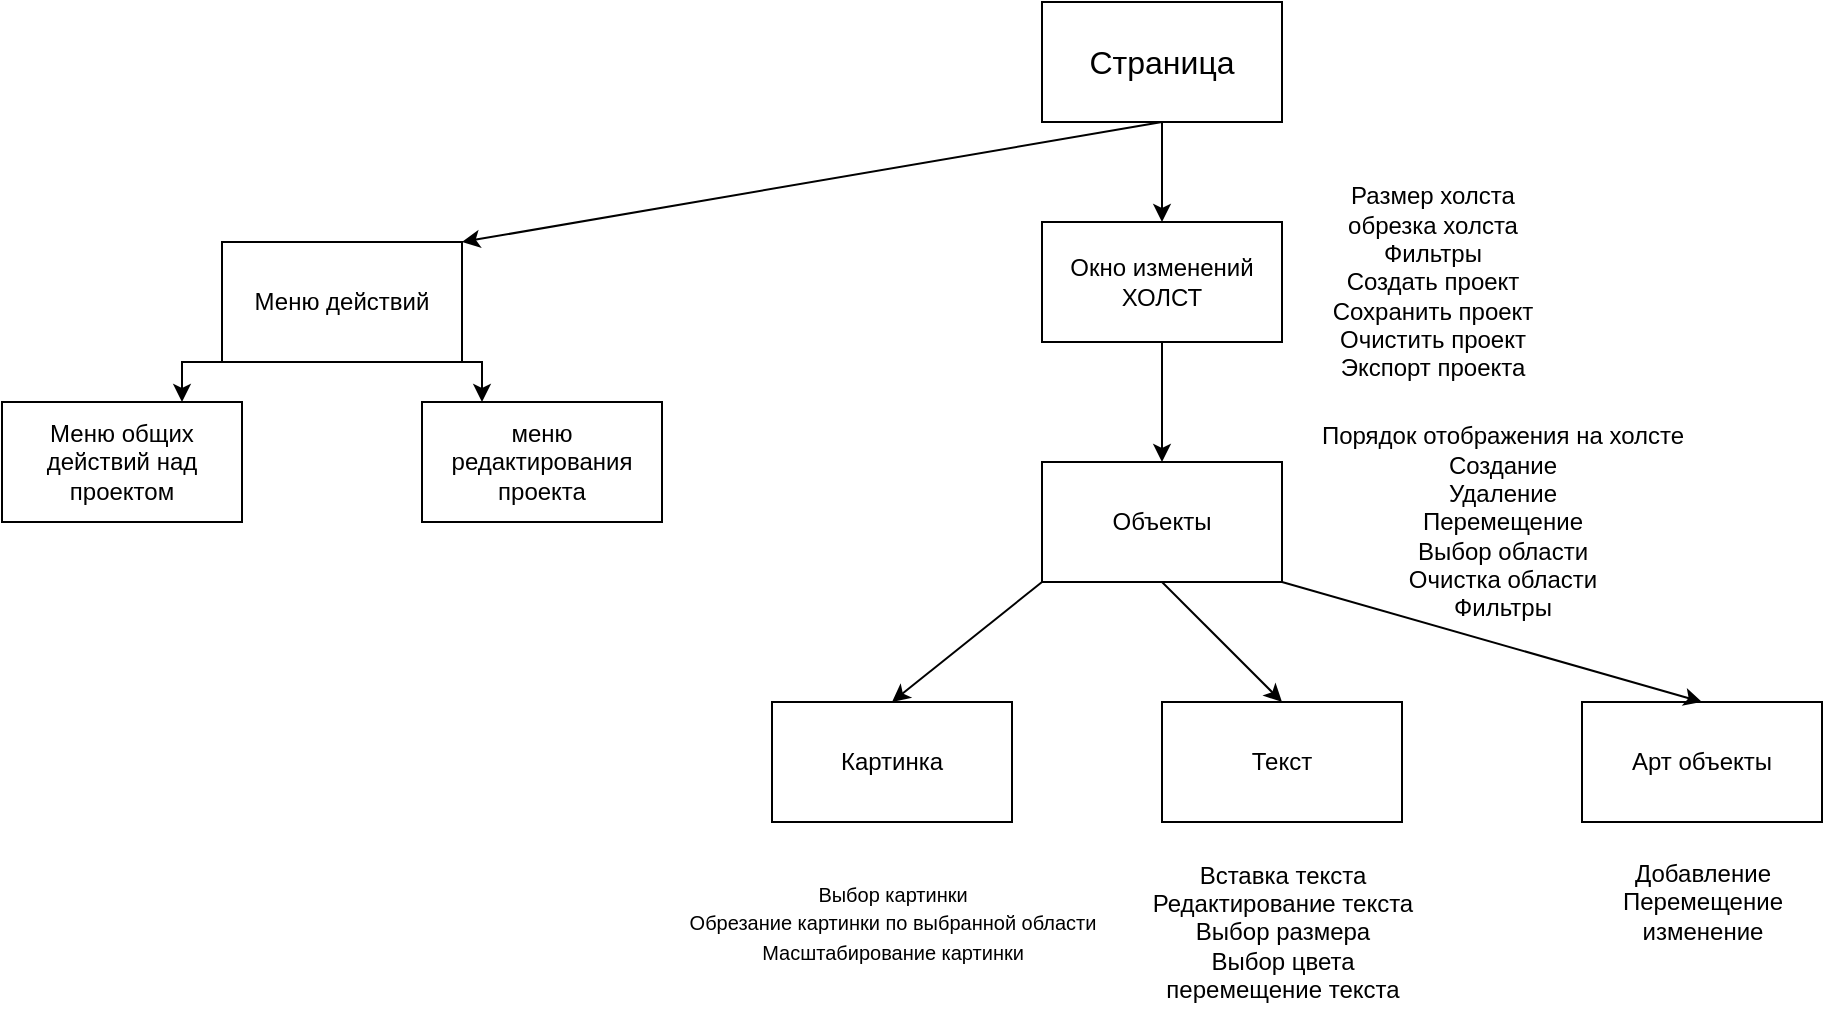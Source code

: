 <mxfile version="21.7.4" type="github">
  <diagram name="Страница — 1" id="YU0tO5HvDjDre46A8e69">
    <mxGraphModel dx="1036" dy="526" grid="1" gridSize="10" guides="1" tooltips="1" connect="1" arrows="1" fold="1" page="1" pageScale="1" pageWidth="827" pageHeight="1169" math="0" shadow="0">
      <root>
        <mxCell id="0" />
        <mxCell id="1" parent="0" />
        <mxCell id="evJcEJ3KG3SUG8nfOCRY-1" value="&lt;font size=&quot;3&quot;&gt;Страница&lt;/font&gt;" style="rounded=0;whiteSpace=wrap;html=1;" parent="1" vertex="1">
          <mxGeometry x="520" width="120" height="60" as="geometry" />
        </mxCell>
        <mxCell id="evJcEJ3KG3SUG8nfOCRY-2" value="" style="endArrow=classic;html=1;rounded=0;exitX=0.5;exitY=1;exitDx=0;exitDy=0;entryX=1;entryY=0;entryDx=0;entryDy=0;" parent="1" source="evJcEJ3KG3SUG8nfOCRY-1" target="evJcEJ3KG3SUG8nfOCRY-3" edge="1">
          <mxGeometry width="50" height="50" relative="1" as="geometry">
            <mxPoint x="390" y="400" as="sourcePoint" />
            <mxPoint x="160" y="160" as="targetPoint" />
          </mxGeometry>
        </mxCell>
        <mxCell id="evJcEJ3KG3SUG8nfOCRY-25" style="edgeStyle=orthogonalEdgeStyle;rounded=0;orthogonalLoop=1;jettySize=auto;html=1;exitX=1;exitY=1;exitDx=0;exitDy=0;entryX=0.25;entryY=0;entryDx=0;entryDy=0;" parent="1" source="evJcEJ3KG3SUG8nfOCRY-3" target="evJcEJ3KG3SUG8nfOCRY-9" edge="1">
          <mxGeometry relative="1" as="geometry" />
        </mxCell>
        <mxCell id="evJcEJ3KG3SUG8nfOCRY-26" style="edgeStyle=orthogonalEdgeStyle;rounded=0;orthogonalLoop=1;jettySize=auto;html=1;exitX=0;exitY=1;exitDx=0;exitDy=0;entryX=0.75;entryY=0;entryDx=0;entryDy=0;" parent="1" source="evJcEJ3KG3SUG8nfOCRY-3" target="evJcEJ3KG3SUG8nfOCRY-8" edge="1">
          <mxGeometry relative="1" as="geometry" />
        </mxCell>
        <mxCell id="evJcEJ3KG3SUG8nfOCRY-3" value="Меню действий" style="rounded=0;whiteSpace=wrap;html=1;" parent="1" vertex="1">
          <mxGeometry x="110" y="120" width="120" height="60" as="geometry" />
        </mxCell>
        <mxCell id="evJcEJ3KG3SUG8nfOCRY-4" value="Окно изменений&lt;br&gt;ХОЛСТ" style="rounded=0;whiteSpace=wrap;html=1;" parent="1" vertex="1">
          <mxGeometry x="520" y="110" width="120" height="60" as="geometry" />
        </mxCell>
        <mxCell id="evJcEJ3KG3SUG8nfOCRY-5" value="" style="endArrow=classic;html=1;rounded=0;exitX=0.5;exitY=1;exitDx=0;exitDy=0;entryX=0.5;entryY=0;entryDx=0;entryDy=0;" parent="1" source="evJcEJ3KG3SUG8nfOCRY-1" target="evJcEJ3KG3SUG8nfOCRY-4" edge="1">
          <mxGeometry width="50" height="50" relative="1" as="geometry">
            <mxPoint x="390" y="400" as="sourcePoint" />
            <mxPoint x="440" y="350" as="targetPoint" />
          </mxGeometry>
        </mxCell>
        <mxCell id="evJcEJ3KG3SUG8nfOCRY-8" value="Меню общих действий над проектом" style="rounded=0;whiteSpace=wrap;html=1;" parent="1" vertex="1">
          <mxGeometry y="200" width="120" height="60" as="geometry" />
        </mxCell>
        <mxCell id="evJcEJ3KG3SUG8nfOCRY-9" value="меню редактирования проекта" style="rounded=0;whiteSpace=wrap;html=1;" parent="1" vertex="1">
          <mxGeometry x="210" y="200" width="120" height="60" as="geometry" />
        </mxCell>
        <mxCell id="evJcEJ3KG3SUG8nfOCRY-11" value="Картинка" style="rounded=0;whiteSpace=wrap;html=1;" parent="1" vertex="1">
          <mxGeometry x="385" y="350" width="120" height="60" as="geometry" />
        </mxCell>
        <mxCell id="evJcEJ3KG3SUG8nfOCRY-12" value="Текст" style="rounded=0;whiteSpace=wrap;html=1;" parent="1" vertex="1">
          <mxGeometry x="580" y="350" width="120" height="60" as="geometry" />
        </mxCell>
        <mxCell id="evJcEJ3KG3SUG8nfOCRY-13" value="&lt;font style=&quot;font-size: 10px;&quot;&gt;Выбор картинки&lt;br&gt;Обрезание картинки по выбранной области&lt;br&gt;Масштабирование картинки&lt;/font&gt;" style="text;html=1;align=center;verticalAlign=middle;resizable=0;points=[];autosize=1;strokeColor=none;fillColor=none;" parent="1" vertex="1">
          <mxGeometry x="330" y="430" width="230" height="60" as="geometry" />
        </mxCell>
        <mxCell id="evJcEJ3KG3SUG8nfOCRY-16" value="Вставка текста&lt;br&gt;Редактирование текста&lt;br&gt;Выбор размера&lt;br&gt;Выбор цвета&lt;br&gt;перемещение текста" style="text;html=1;align=center;verticalAlign=middle;resizable=0;points=[];autosize=1;strokeColor=none;fillColor=none;" parent="1" vertex="1">
          <mxGeometry x="565" y="420" width="150" height="90" as="geometry" />
        </mxCell>
        <mxCell id="evJcEJ3KG3SUG8nfOCRY-17" value="Арт объекты" style="rounded=0;whiteSpace=wrap;html=1;" parent="1" vertex="1">
          <mxGeometry x="790" y="350" width="120" height="60" as="geometry" />
        </mxCell>
        <mxCell id="evJcEJ3KG3SUG8nfOCRY-18" value="Добавление&lt;br&gt;Перемещение&lt;br&gt;изменение" style="text;html=1;align=center;verticalAlign=middle;resizable=0;points=[];autosize=1;strokeColor=none;fillColor=none;" parent="1" vertex="1">
          <mxGeometry x="800" y="420" width="100" height="60" as="geometry" />
        </mxCell>
        <mxCell id="evJcEJ3KG3SUG8nfOCRY-19" value="" style="endArrow=classic;html=1;rounded=0;entryX=0.5;entryY=0;entryDx=0;entryDy=0;exitX=1;exitY=1;exitDx=0;exitDy=0;" parent="1" source="k17kyDBYMKcJCTnTo_Ta-1" target="evJcEJ3KG3SUG8nfOCRY-17" edge="1">
          <mxGeometry width="50" height="50" relative="1" as="geometry">
            <mxPoint x="620" y="190" as="sourcePoint" />
            <mxPoint x="670" y="140" as="targetPoint" />
          </mxGeometry>
        </mxCell>
        <mxCell id="evJcEJ3KG3SUG8nfOCRY-20" value="" style="endArrow=classic;html=1;rounded=0;entryX=0.5;entryY=0;entryDx=0;entryDy=0;exitX=0.5;exitY=1;exitDx=0;exitDy=0;" parent="1" source="k17kyDBYMKcJCTnTo_Ta-1" target="evJcEJ3KG3SUG8nfOCRY-12" edge="1">
          <mxGeometry width="50" height="50" relative="1" as="geometry">
            <mxPoint x="620" y="190" as="sourcePoint" />
            <mxPoint x="670" y="140" as="targetPoint" />
          </mxGeometry>
        </mxCell>
        <mxCell id="evJcEJ3KG3SUG8nfOCRY-21" value="" style="endArrow=classic;html=1;rounded=0;exitX=0;exitY=1;exitDx=0;exitDy=0;entryX=0.5;entryY=0;entryDx=0;entryDy=0;" parent="1" source="k17kyDBYMKcJCTnTo_Ta-1" target="evJcEJ3KG3SUG8nfOCRY-11" edge="1">
          <mxGeometry width="50" height="50" relative="1" as="geometry">
            <mxPoint x="620" y="190" as="sourcePoint" />
            <mxPoint x="670" y="140" as="targetPoint" />
          </mxGeometry>
        </mxCell>
        <mxCell id="evJcEJ3KG3SUG8nfOCRY-23" value="Размер холста&lt;br&gt;обрезка холста&lt;br&gt;Фильтры&lt;br&gt;Создать проект&lt;br style=&quot;border-color: var(--border-color);&quot;&gt;Сохранить проект&lt;br style=&quot;border-color: var(--border-color);&quot;&gt;Очистить проект&lt;br style=&quot;border-color: var(--border-color);&quot;&gt;Экспорт проекта" style="text;html=1;align=center;verticalAlign=middle;resizable=0;points=[];autosize=1;strokeColor=none;fillColor=none;" parent="1" vertex="1">
          <mxGeometry x="655" y="85" width="120" height="110" as="geometry" />
        </mxCell>
        <mxCell id="k17kyDBYMKcJCTnTo_Ta-1" value="Объекты" style="rounded=0;whiteSpace=wrap;html=1;" vertex="1" parent="1">
          <mxGeometry x="520" y="230" width="120" height="60" as="geometry" />
        </mxCell>
        <mxCell id="k17kyDBYMKcJCTnTo_Ta-2" value="Порядок отображения на холсте&lt;br&gt;Создание&lt;br&gt;Удаление&lt;br&gt;Перемещение&lt;br&gt;Выбор области&lt;br&gt;Очистка области&lt;br&gt;Фильтры" style="text;html=1;align=center;verticalAlign=middle;resizable=0;points=[];autosize=1;strokeColor=none;fillColor=none;" vertex="1" parent="1">
          <mxGeometry x="650" y="205" width="200" height="110" as="geometry" />
        </mxCell>
        <mxCell id="k17kyDBYMKcJCTnTo_Ta-3" value="" style="endArrow=classic;html=1;rounded=0;entryX=0.5;entryY=0;entryDx=0;entryDy=0;exitX=0.5;exitY=1;exitDx=0;exitDy=0;" edge="1" parent="1" source="evJcEJ3KG3SUG8nfOCRY-4" target="k17kyDBYMKcJCTnTo_Ta-1">
          <mxGeometry width="50" height="50" relative="1" as="geometry">
            <mxPoint x="430" y="300" as="sourcePoint" />
            <mxPoint x="480" y="250" as="targetPoint" />
          </mxGeometry>
        </mxCell>
      </root>
    </mxGraphModel>
  </diagram>
</mxfile>
